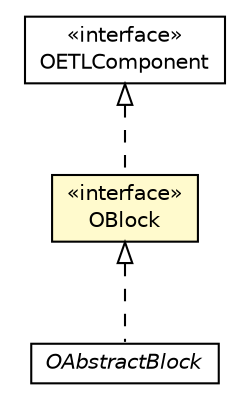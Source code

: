 #!/usr/local/bin/dot
#
# Class diagram 
# Generated by UMLGraph version R5_6-24-gf6e263 (http://www.umlgraph.org/)
#

digraph G {
	edge [fontname="Helvetica",fontsize=10,labelfontname="Helvetica",labelfontsize=10];
	node [fontname="Helvetica",fontsize=10,shape=plaintext];
	nodesep=0.25;
	ranksep=0.5;
	// com.orientechnologies.orient.etl.OETLComponent
	c764092 [label=<<table title="com.orientechnologies.orient.etl.OETLComponent" border="0" cellborder="1" cellspacing="0" cellpadding="2" port="p" href="../OETLComponent.html">
		<tr><td><table border="0" cellspacing="0" cellpadding="1">
<tr><td align="center" balign="center"> &#171;interface&#187; </td></tr>
<tr><td align="center" balign="center"> OETLComponent </td></tr>
		</table></td></tr>
		</table>>, URL="../OETLComponent.html", fontname="Helvetica", fontcolor="black", fontsize=10.0];
	// com.orientechnologies.orient.etl.block.OAbstractBlock
	c764132 [label=<<table title="com.orientechnologies.orient.etl.block.OAbstractBlock" border="0" cellborder="1" cellspacing="0" cellpadding="2" port="p" href="./OAbstractBlock.html">
		<tr><td><table border="0" cellspacing="0" cellpadding="1">
<tr><td align="center" balign="center"><font face="Helvetica-Oblique"> OAbstractBlock </font></td></tr>
		</table></td></tr>
		</table>>, URL="./OAbstractBlock.html", fontname="Helvetica", fontcolor="black", fontsize=10.0];
	// com.orientechnologies.orient.etl.block.OBlock
	c764135 [label=<<table title="com.orientechnologies.orient.etl.block.OBlock" border="0" cellborder="1" cellspacing="0" cellpadding="2" port="p" bgcolor="lemonChiffon" href="./OBlock.html">
		<tr><td><table border="0" cellspacing="0" cellpadding="1">
<tr><td align="center" balign="center"> &#171;interface&#187; </td></tr>
<tr><td align="center" balign="center"> OBlock </td></tr>
		</table></td></tr>
		</table>>, URL="./OBlock.html", fontname="Helvetica", fontcolor="black", fontsize=10.0];
	//com.orientechnologies.orient.etl.block.OAbstractBlock implements com.orientechnologies.orient.etl.block.OBlock
	c764135:p -> c764132:p [dir=back,arrowtail=empty,style=dashed];
	//com.orientechnologies.orient.etl.block.OBlock implements com.orientechnologies.orient.etl.OETLComponent
	c764092:p -> c764135:p [dir=back,arrowtail=empty,style=dashed];
}

